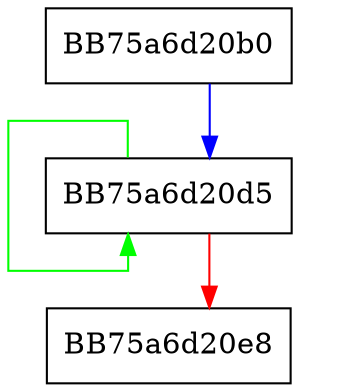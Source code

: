 digraph SSE_psubw {
  node [shape="box"];
  graph [splines=ortho];
  BB75a6d20b0 -> BB75a6d20d5 [color="blue"];
  BB75a6d20d5 -> BB75a6d20d5 [color="green"];
  BB75a6d20d5 -> BB75a6d20e8 [color="red"];
}